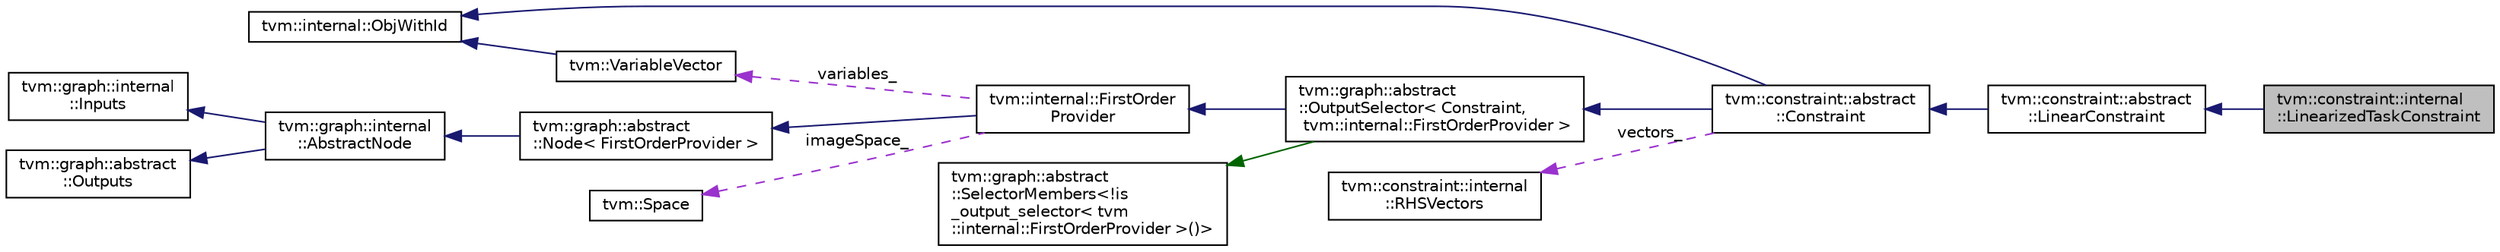 digraph "tvm::constraint::internal::LinearizedTaskConstraint"
{
  edge [fontname="Helvetica",fontsize="10",labelfontname="Helvetica",labelfontsize="10"];
  node [fontname="Helvetica",fontsize="10",shape=record];
  rankdir="LR";
  Node11 [label="tvm::constraint::internal\l::LinearizedTaskConstraint",height=0.2,width=0.4,color="black", fillcolor="grey75", style="filled", fontcolor="black"];
  Node12 -> Node11 [dir="back",color="midnightblue",fontsize="10",style="solid",fontname="Helvetica"];
  Node12 [label="tvm::constraint::abstract\l::LinearConstraint",height=0.2,width=0.4,color="black", fillcolor="white", style="filled",URL="$classtvm_1_1constraint_1_1abstract_1_1LinearConstraint.html"];
  Node13 -> Node12 [dir="back",color="midnightblue",fontsize="10",style="solid",fontname="Helvetica"];
  Node13 [label="tvm::constraint::abstract\l::Constraint",height=0.2,width=0.4,color="black", fillcolor="white", style="filled",URL="$classtvm_1_1constraint_1_1abstract_1_1Constraint.html"];
  Node14 -> Node13 [dir="back",color="midnightblue",fontsize="10",style="solid",fontname="Helvetica"];
  Node14 [label="tvm::internal::ObjWithId",height=0.2,width=0.4,color="black", fillcolor="white", style="filled",URL="$classtvm_1_1internal_1_1ObjWithId.html"];
  Node15 -> Node13 [dir="back",color="midnightblue",fontsize="10",style="solid",fontname="Helvetica"];
  Node15 [label="tvm::graph::abstract\l::OutputSelector\< Constraint,\l tvm::internal::FirstOrderProvider \>",height=0.2,width=0.4,color="black", fillcolor="white", style="filled",URL="$classtvm_1_1graph_1_1abstract_1_1OutputSelector.html"];
  Node16 -> Node15 [dir="back",color="midnightblue",fontsize="10",style="solid",fontname="Helvetica"];
  Node16 [label="tvm::internal::FirstOrder\lProvider",height=0.2,width=0.4,color="black", fillcolor="white", style="filled",URL="$classtvm_1_1internal_1_1FirstOrderProvider.html"];
  Node17 -> Node16 [dir="back",color="midnightblue",fontsize="10",style="solid",fontname="Helvetica"];
  Node17 [label="tvm::graph::abstract\l::Node\< FirstOrderProvider \>",height=0.2,width=0.4,color="black", fillcolor="white", style="filled",URL="$classtvm_1_1graph_1_1abstract_1_1Node.html"];
  Node18 -> Node17 [dir="back",color="midnightblue",fontsize="10",style="solid",fontname="Helvetica"];
  Node18 [label="tvm::graph::internal\l::AbstractNode",height=0.2,width=0.4,color="black", fillcolor="white", style="filled",URL="$classtvm_1_1graph_1_1internal_1_1AbstractNode.html"];
  Node19 -> Node18 [dir="back",color="midnightblue",fontsize="10",style="solid",fontname="Helvetica"];
  Node19 [label="tvm::graph::internal\l::Inputs",height=0.2,width=0.4,color="black", fillcolor="white", style="filled",URL="$classtvm_1_1graph_1_1internal_1_1Inputs.html"];
  Node20 -> Node18 [dir="back",color="midnightblue",fontsize="10",style="solid",fontname="Helvetica"];
  Node20 [label="tvm::graph::abstract\l::Outputs",height=0.2,width=0.4,color="black", fillcolor="white", style="filled",URL="$classtvm_1_1graph_1_1abstract_1_1Outputs.html"];
  Node21 -> Node16 [dir="back",color="darkorchid3",fontsize="10",style="dashed",label=" imageSpace_" ,fontname="Helvetica"];
  Node21 [label="tvm::Space",height=0.2,width=0.4,color="black", fillcolor="white", style="filled",URL="$classtvm_1_1Space.html"];
  Node22 -> Node16 [dir="back",color="darkorchid3",fontsize="10",style="dashed",label=" variables_" ,fontname="Helvetica"];
  Node22 [label="tvm::VariableVector",height=0.2,width=0.4,color="black", fillcolor="white", style="filled",URL="$classtvm_1_1VariableVector.html"];
  Node14 -> Node22 [dir="back",color="midnightblue",fontsize="10",style="solid",fontname="Helvetica"];
  Node23 -> Node15 [dir="back",color="darkgreen",fontsize="10",style="solid",fontname="Helvetica"];
  Node23 [label="tvm::graph::abstract\l::SelectorMembers\<!is\l_output_selector\< tvm\l::internal::FirstOrderProvider \>()\>",height=0.2,width=0.4,color="black", fillcolor="white", style="filled",URL="$structtvm_1_1graph_1_1abstract_1_1SelectorMembers.html"];
  Node24 -> Node13 [dir="back",color="darkorchid3",fontsize="10",style="dashed",label=" vectors_" ,fontname="Helvetica"];
  Node24 [label="tvm::constraint::internal\l::RHSVectors",height=0.2,width=0.4,color="black", fillcolor="white", style="filled",URL="$classtvm_1_1constraint_1_1internal_1_1RHSVectors.html"];
}
